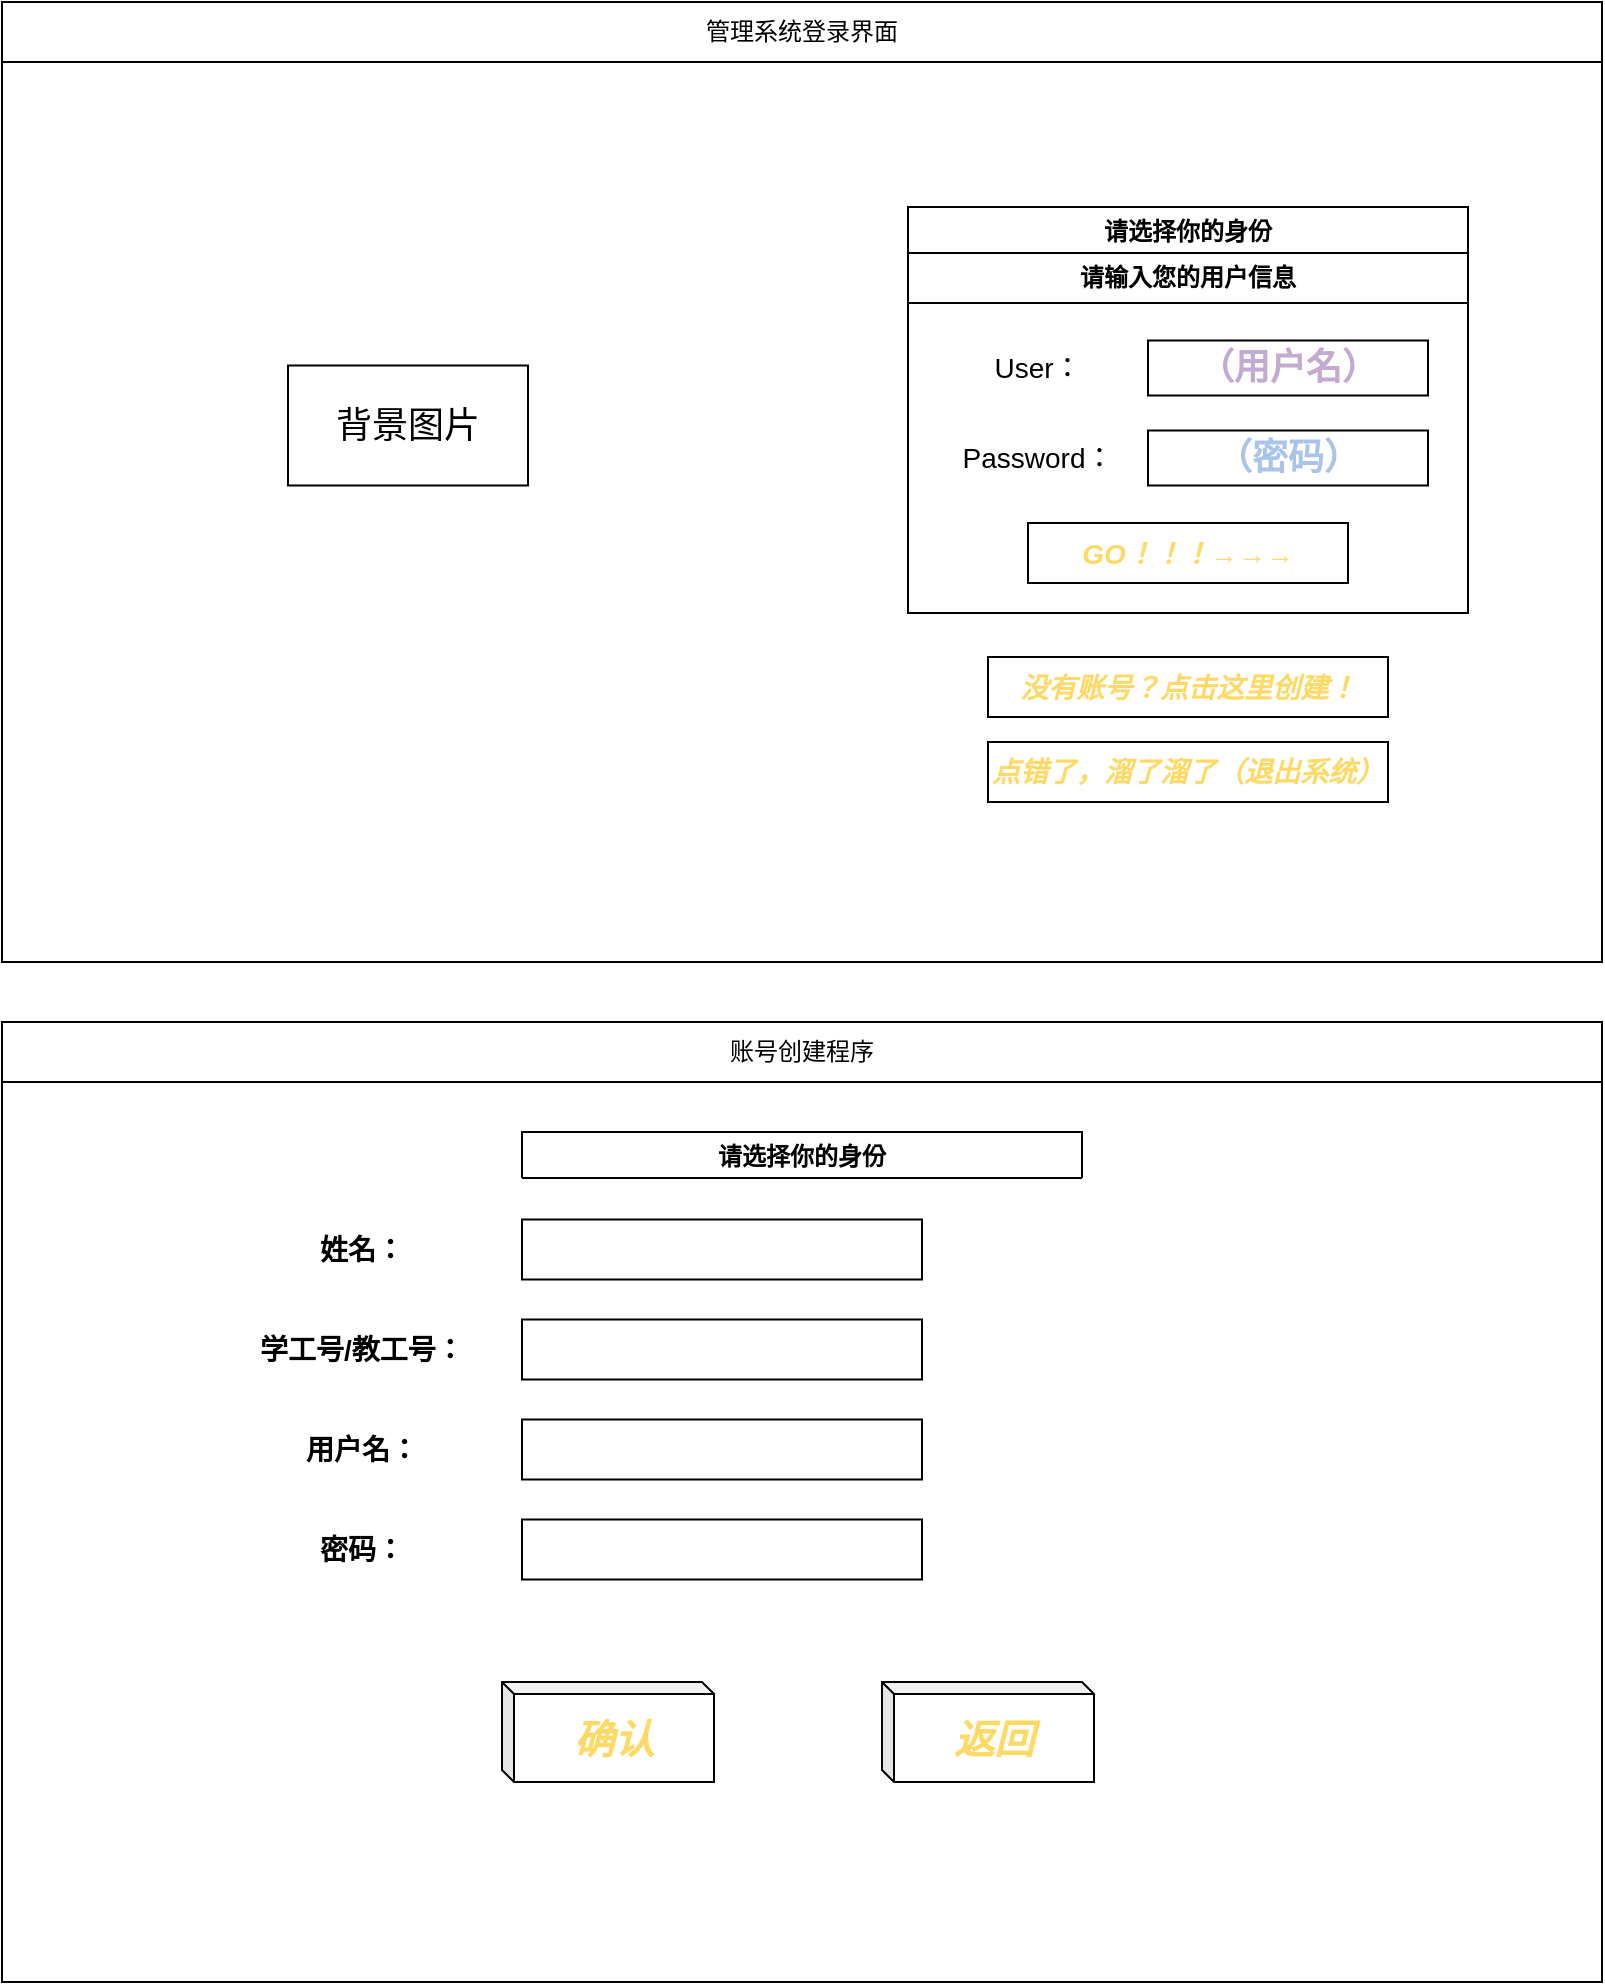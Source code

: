 <mxfile version="18.0.6" type="device" pages="5"><diagram id="VaDrNzOg3yv795Ta3edN" name="第 1 页"><mxGraphModel dx="976" dy="689" grid="1" gridSize="10" guides="1" tooltips="1" connect="1" arrows="1" fold="1" page="1" pageScale="1" pageWidth="827" pageHeight="1169" math="0" shadow="0"><root><mxCell id="0"/><mxCell id="1" parent="0"/><mxCell id="65N61m86N2_2doDinaNk-84" value="" style="group" parent="1" vertex="1" connectable="0"><mxGeometry width="800" height="480" as="geometry"/></mxCell><mxCell id="65N61m86N2_2doDinaNk-83" value="" style="group" parent="65N61m86N2_2doDinaNk-84" vertex="1" connectable="0"><mxGeometry y="30" width="800" height="450" as="geometry"/></mxCell><mxCell id="65N61m86N2_2doDinaNk-45" value="" style="rounded=0;whiteSpace=wrap;html=1;shadow=0;labelBackgroundColor=#FFFFFF;sketch=0;fontSize=12;fillColor=none;" parent="65N61m86N2_2doDinaNk-83" vertex="1"><mxGeometry width="800" height="450" as="geometry"/></mxCell><mxCell id="65N61m86N2_2doDinaNk-66" value="" style="rounded=0;whiteSpace=wrap;html=1;shadow=0;labelBackgroundColor=#FFFFFF;sketch=0;fontSize=14;" parent="65N61m86N2_2doDinaNk-83" vertex="1"><mxGeometry x="453" y="120.5" width="280" height="155" as="geometry"/></mxCell><mxCell id="65N61m86N2_2doDinaNk-67" value="（密码）" style="rounded=0;whiteSpace=wrap;html=1;fontStyle=1;fontSize=18;fontColor=#A9C4EB;" parent="65N61m86N2_2doDinaNk-83" vertex="1"><mxGeometry x="573" y="184.25" width="140" height="27.5" as="geometry"/></mxCell><mxCell id="65N61m86N2_2doDinaNk-68" value="User：" style="text;html=1;strokeColor=none;fillColor=none;align=center;verticalAlign=middle;whiteSpace=wrap;rounded=0;fontSize=14;fontColor=#000000;" parent="65N61m86N2_2doDinaNk-83" vertex="1"><mxGeometry x="463" y="139.25" width="110" height="27.5" as="geometry"/></mxCell><mxCell id="65N61m86N2_2doDinaNk-69" value="（用户名）" style="rounded=0;whiteSpace=wrap;html=1;fontStyle=1;fontSize=18;fontColor=#C3ABD0;" parent="65N61m86N2_2doDinaNk-83" vertex="1"><mxGeometry x="573" y="139.25" width="140" height="27.5" as="geometry"/></mxCell><mxCell id="65N61m86N2_2doDinaNk-70" value="GO！！！→→→" style="rounded=0;whiteSpace=wrap;html=1;fontSize=14;fontColor=#FFD966;fontStyle=3" parent="65N61m86N2_2doDinaNk-83" vertex="1"><mxGeometry x="513" y="230.5" width="160" height="30" as="geometry"/></mxCell><mxCell id="65N61m86N2_2doDinaNk-71" value="Password：" style="text;html=1;strokeColor=none;fillColor=none;align=center;verticalAlign=middle;whiteSpace=wrap;rounded=0;fontSize=14;fontColor=#000000;" parent="65N61m86N2_2doDinaNk-83" vertex="1"><mxGeometry x="463" y="184.25" width="110" height="27.5" as="geometry"/></mxCell><mxCell id="65N61m86N2_2doDinaNk-77" value="没有账号？点击这里创建！" style="rounded=0;whiteSpace=wrap;html=1;fontSize=14;fontColor=#FFD966;fontStyle=3" parent="65N61m86N2_2doDinaNk-83" vertex="1"><mxGeometry x="493" y="297.5" width="200" height="30" as="geometry"/></mxCell><mxCell id="65N61m86N2_2doDinaNk-26" value="背景图片" style="rounded=0;whiteSpace=wrap;html=1;fontSize=18;fontColor=#000000;" parent="65N61m86N2_2doDinaNk-83" vertex="1"><mxGeometry x="143" y="151.75" width="120" height="60" as="geometry"/></mxCell><mxCell id="65N61m86N2_2doDinaNk-49" value="请输入您的用户信息" style="rounded=0;whiteSpace=wrap;html=1;shadow=0;labelBackgroundColor=#FFFFFF;sketch=0;fontSize=12;fontStyle=1" parent="65N61m86N2_2doDinaNk-83" vertex="1"><mxGeometry x="453" y="95.5" width="280" height="25" as="geometry"/></mxCell><mxCell id="65N61m86N2_2doDinaNk-72" value="请选择你的身份" style="swimlane;startSize=23;shadow=0;sketch=0;labelBackgroundColor=#FFFFFF;swimlaneFillColor=default;" parent="65N61m86N2_2doDinaNk-83" vertex="1" collapsed="1"><mxGeometry x="453" y="72.5" width="280" height="23" as="geometry"><mxRectangle x="453" y="72.5" width="280" height="203" as="alternateBounds"/></mxGeometry></mxCell><mxCell id="65N61m86N2_2doDinaNk-73" value="组员" style="rounded=0;whiteSpace=wrap;html=1;fontStyle=1;fontSize=18;fontColor=#C3ABD0;" parent="65N61m86N2_2doDinaNk-72" vertex="1"><mxGeometry x="50" y="40" width="180" height="35" as="geometry"/></mxCell><mxCell id="65N61m86N2_2doDinaNk-74" value="组长" style="rounded=0;whiteSpace=wrap;html=1;fontStyle=1;fontSize=18;fontColor=#A9C4EB;" parent="65N61m86N2_2doDinaNk-72" vertex="1"><mxGeometry x="50" y="90" width="180" height="35" as="geometry"/></mxCell><mxCell id="65N61m86N2_2doDinaNk-75" value="教师" style="rounded=0;whiteSpace=wrap;html=1;fontStyle=1;fontSize=18;fontColor=#97D077;" parent="65N61m86N2_2doDinaNk-72" vertex="1"><mxGeometry x="50" y="140" width="180" height="35" as="geometry"/></mxCell><mxCell id="65N61m86N2_2doDinaNk-118" value="点错了，溜了溜了（退出系统）" style="rounded=0;whiteSpace=wrap;html=1;fontSize=14;fontColor=#FFD966;fontStyle=3" parent="65N61m86N2_2doDinaNk-83" vertex="1"><mxGeometry x="493" y="340" width="200" height="30" as="geometry"/></mxCell><mxCell id="65N61m86N2_2doDinaNk-78" value="管理系统登录界面" style="rounded=0;whiteSpace=wrap;html=1;shadow=0;labelBackgroundColor=#FFFFFF;sketch=0;fontSize=12;fontColor=#000000;fillColor=none;gradientColor=none;" parent="65N61m86N2_2doDinaNk-84" vertex="1"><mxGeometry width="800" height="30" as="geometry"/></mxCell><mxCell id="65N61m86N2_2doDinaNk-86" value="" style="group" parent="1" vertex="1" connectable="0"><mxGeometry y="510" width="800" height="480" as="geometry"/></mxCell><mxCell id="65N61m86N2_2doDinaNk-87" value="" style="group" parent="65N61m86N2_2doDinaNk-86" vertex="1" connectable="0"><mxGeometry y="30" width="800" height="450" as="geometry"/></mxCell><mxCell id="65N61m86N2_2doDinaNk-88" value="" style="rounded=0;whiteSpace=wrap;html=1;shadow=0;labelBackgroundColor=#FFFFFF;sketch=0;fontSize=12;fillColor=none;" parent="65N61m86N2_2doDinaNk-87" vertex="1"><mxGeometry width="800" height="450" as="geometry"/></mxCell><mxCell id="65N61m86N2_2doDinaNk-107" value="姓名：" style="text;html=1;strokeColor=none;fillColor=none;align=center;verticalAlign=middle;whiteSpace=wrap;rounded=0;shadow=0;labelBackgroundColor=#FFFFFF;sketch=0;fontSize=14;fontColor=#000000;fontStyle=1" parent="65N61m86N2_2doDinaNk-87" vertex="1"><mxGeometry x="100" y="70" width="160" height="27.5" as="geometry"/></mxCell><mxCell id="65N61m86N2_2doDinaNk-109" value="学工号/教工号：" style="text;html=1;strokeColor=none;fillColor=none;align=center;verticalAlign=middle;whiteSpace=wrap;rounded=0;shadow=0;labelBackgroundColor=#FFFFFF;sketch=0;fontSize=14;fontColor=#000000;fontStyle=1" parent="65N61m86N2_2doDinaNk-87" vertex="1"><mxGeometry x="100" y="120" width="160" height="27.5" as="geometry"/></mxCell><mxCell id="65N61m86N2_2doDinaNk-110" value="用户名：" style="text;html=1;strokeColor=none;fillColor=none;align=center;verticalAlign=middle;whiteSpace=wrap;rounded=0;shadow=0;labelBackgroundColor=#FFFFFF;sketch=0;fontSize=14;fontColor=#000000;fontStyle=1" parent="65N61m86N2_2doDinaNk-87" vertex="1"><mxGeometry x="100" y="170" width="160" height="27.5" as="geometry"/></mxCell><mxCell id="65N61m86N2_2doDinaNk-111" value="密码：" style="text;html=1;strokeColor=none;fillColor=none;align=center;verticalAlign=middle;whiteSpace=wrap;rounded=0;shadow=0;labelBackgroundColor=#FFFFFF;sketch=0;fontSize=14;fontColor=#000000;fontStyle=1" parent="65N61m86N2_2doDinaNk-87" vertex="1"><mxGeometry x="100" y="220" width="160" height="27.5" as="geometry"/></mxCell><mxCell id="65N61m86N2_2doDinaNk-108" value="" style="rounded=0;whiteSpace=wrap;html=1;shadow=0;labelBackgroundColor=none;sketch=0;fontSize=12;fontColor=#000000;fillColor=none;gradientColor=none;" parent="65N61m86N2_2doDinaNk-87" vertex="1"><mxGeometry x="260" y="68.75" width="200" height="30" as="geometry"/></mxCell><mxCell id="65N61m86N2_2doDinaNk-112" value="" style="rounded=0;whiteSpace=wrap;html=1;shadow=0;labelBackgroundColor=#FFFFFF;sketch=0;fontSize=14;fontColor=#000000;fillColor=none;gradientColor=none;" parent="65N61m86N2_2doDinaNk-87" vertex="1"><mxGeometry x="260" y="118.75" width="200" height="30" as="geometry"/></mxCell><mxCell id="65N61m86N2_2doDinaNk-113" value="" style="rounded=0;whiteSpace=wrap;html=1;shadow=0;labelBackgroundColor=#FFFFFF;sketch=0;fontSize=14;fontColor=#000000;fillColor=none;gradientColor=none;" parent="65N61m86N2_2doDinaNk-87" vertex="1"><mxGeometry x="260" y="168.75" width="200" height="30" as="geometry"/></mxCell><mxCell id="65N61m86N2_2doDinaNk-114" value="" style="rounded=0;whiteSpace=wrap;html=1;shadow=0;labelBackgroundColor=#FFFFFF;sketch=0;fontSize=14;fontColor=#000000;fillColor=none;gradientColor=none;" parent="65N61m86N2_2doDinaNk-87" vertex="1"><mxGeometry x="260" y="218.75" width="200" height="30" as="geometry"/></mxCell><mxCell id="65N61m86N2_2doDinaNk-116" value="确认" style="shape=cube;whiteSpace=wrap;html=1;boundedLbl=1;backgroundOutline=1;darkOpacity=0.05;darkOpacity2=0.1;shadow=0;labelBackgroundColor=#FFFFFF;sketch=0;fontSize=20;fontColor=#FFD966;fillColor=none;gradientColor=none;size=6;fontStyle=3" parent="65N61m86N2_2doDinaNk-87" vertex="1"><mxGeometry x="250" y="300" width="106" height="50" as="geometry"/></mxCell><mxCell id="65N61m86N2_2doDinaNk-103" value="请选择你的身份" style="swimlane;startSize=23;shadow=0;sketch=0;labelBackgroundColor=#FFFFFF;swimlaneFillColor=default;" parent="65N61m86N2_2doDinaNk-87" vertex="1" collapsed="1"><mxGeometry x="260" y="25" width="280" height="23" as="geometry"><mxRectangle x="260" y="25" width="280" height="203" as="alternateBounds"/></mxGeometry></mxCell><mxCell id="65N61m86N2_2doDinaNk-104" value="组员" style="rounded=0;whiteSpace=wrap;html=1;fontStyle=1;fontSize=18;fontColor=#C3ABD0;" parent="65N61m86N2_2doDinaNk-103" vertex="1"><mxGeometry x="50" y="40" width="180" height="35" as="geometry"/></mxCell><mxCell id="65N61m86N2_2doDinaNk-105" value="组长" style="rounded=0;whiteSpace=wrap;html=1;fontStyle=1;fontSize=18;fontColor=#A9C4EB;" parent="65N61m86N2_2doDinaNk-103" vertex="1"><mxGeometry x="50" y="90" width="180" height="35" as="geometry"/></mxCell><mxCell id="65N61m86N2_2doDinaNk-106" value="教师" style="rounded=0;whiteSpace=wrap;html=1;fontStyle=1;fontSize=18;fontColor=#97D077;" parent="65N61m86N2_2doDinaNk-103" vertex="1"><mxGeometry x="50" y="140" width="180" height="35" as="geometry"/></mxCell><mxCell id="65N61m86N2_2doDinaNk-117" value="返回" style="shape=cube;whiteSpace=wrap;html=1;boundedLbl=1;backgroundOutline=1;darkOpacity=0.05;darkOpacity2=0.1;shadow=0;labelBackgroundColor=#FFFFFF;sketch=0;fontSize=20;fontColor=#FFD966;fillColor=none;gradientColor=none;size=6;fontStyle=3" parent="65N61m86N2_2doDinaNk-87" vertex="1"><mxGeometry x="440" y="300" width="106" height="50" as="geometry"/></mxCell><mxCell id="65N61m86N2_2doDinaNk-102" value="账号创建程序" style="rounded=0;whiteSpace=wrap;html=1;shadow=0;labelBackgroundColor=#FFFFFF;sketch=0;fontSize=12;fontColor=#000000;fillColor=none;gradientColor=none;" parent="65N61m86N2_2doDinaNk-86" vertex="1"><mxGeometry width="800" height="30" as="geometry"/></mxCell></root></mxGraphModel></diagram><diagram id="DNQWltP-ITOdWcKpQkh4" name="第 2 页"><mxGraphModel dx="976" dy="689" grid="1" gridSize="10" guides="1" tooltips="1" connect="1" arrows="1" fold="1" page="1" pageScale="1" pageWidth="827" pageHeight="1169" math="0" shadow="0"><root><mxCell id="0"/><mxCell id="1" parent="0"/><mxCell id="VZOc-E3YbF50cOsjmHuk-16" value="" style="group" parent="1" vertex="1" connectable="0"><mxGeometry y="10" width="800" height="1000" as="geometry"/></mxCell><mxCell id="2gqM7x1iGSUOQ0peMow--1" value="" style="group" parent="VZOc-E3YbF50cOsjmHuk-16" vertex="1" connectable="0"><mxGeometry width="800" height="1000" as="geometry"/></mxCell><mxCell id="2gqM7x1iGSUOQ0peMow--2" value="" style="group" parent="2gqM7x1iGSUOQ0peMow--1" vertex="1" connectable="0"><mxGeometry y="62.5" width="800" height="937.5" as="geometry"/></mxCell><mxCell id="2gqM7x1iGSUOQ0peMow--3" value="" style="rounded=0;whiteSpace=wrap;html=1;shadow=0;labelBackgroundColor=#FFFFFF;sketch=0;fontSize=12;fillColor=none;" parent="2gqM7x1iGSUOQ0peMow--2" vertex="1"><mxGeometry width="800" height="937.5" as="geometry"/></mxCell><mxCell id="INz_bHEJUTsrTQA_Chvq-1" value="欢迎使用摆游人用户管理系统" style="text;html=1;strokeColor=none;fillColor=none;align=center;verticalAlign=middle;whiteSpace=wrap;rounded=0;shadow=0;labelBackgroundColor=none;sketch=0;fontSize=30;fontColor=#B9E0A5;fontStyle=1" parent="2gqM7x1iGSUOQ0peMow--2" vertex="1"><mxGeometry x="40" y="20.833" width="720" height="104.167" as="geometry"/></mxCell><mxCell id="INz_bHEJUTsrTQA_Chvq-8" value="" style="rounded=0;whiteSpace=wrap;html=1;shadow=0;labelBackgroundColor=none;sketch=0;fontSize=30;fontColor=#B9E0A5;fillColor=none;gradientColor=none;" parent="2gqM7x1iGSUOQ0peMow--2" vertex="1"><mxGeometry x="40" y="137.5" width="720" height="342.5" as="geometry"/></mxCell><mxCell id="INz_bHEJUTsrTQA_Chvq-9" value="照片" style="rounded=0;whiteSpace=wrap;html=1;shadow=0;labelBackgroundColor=none;sketch=0;fontSize=30;fontColor=#B9E0A5;fillColor=none;gradientColor=none;" parent="2gqM7x1iGSUOQ0peMow--2" vertex="1"><mxGeometry x="120" y="177.5" width="82.6" height="106.2" as="geometry"/></mxCell><mxCell id="INz_bHEJUTsrTQA_Chvq-11" value="姓名：" style="text;html=1;strokeColor=none;fillColor=none;align=right;verticalAlign=middle;whiteSpace=wrap;rounded=0;shadow=0;labelBackgroundColor=none;sketch=0;fontSize=20;fontColor=#000000;" parent="2gqM7x1iGSUOQ0peMow--2" vertex="1"><mxGeometry x="230" y="177.5" width="120" height="30" as="geometry"/></mxCell><mxCell id="INz_bHEJUTsrTQA_Chvq-12" value="工号：" style="text;html=1;strokeColor=none;fillColor=none;align=right;verticalAlign=middle;whiteSpace=wrap;rounded=0;shadow=0;labelBackgroundColor=none;sketch=0;fontSize=20;fontColor=#000000;" parent="2gqM7x1iGSUOQ0peMow--2" vertex="1"><mxGeometry x="230" y="215.6" width="120" height="30" as="geometry"/></mxCell><mxCell id="INz_bHEJUTsrTQA_Chvq-13" value="所属班级：" style="text;html=1;strokeColor=none;fillColor=none;align=right;verticalAlign=middle;whiteSpace=wrap;rounded=0;shadow=0;labelBackgroundColor=none;sketch=0;fontSize=20;fontColor=#000000;" parent="2gqM7x1iGSUOQ0peMow--2" vertex="1"><mxGeometry x="230" y="257.5" width="120" height="30" as="geometry"/></mxCell><mxCell id="VZOc-E3YbF50cOsjmHuk-2" value="所属小组：" style="text;html=1;strokeColor=none;fillColor=none;align=right;verticalAlign=middle;whiteSpace=wrap;rounded=0;shadow=0;labelBackgroundColor=none;sketch=0;fontSize=20;fontColor=#000000;" parent="2gqM7x1iGSUOQ0peMow--2" vertex="1"><mxGeometry x="230" y="297.5" width="120" height="30" as="geometry"/></mxCell><mxCell id="VZOc-E3YbF50cOsjmHuk-14" value="已完成（归档）" style="swimlane;horizontal=0;shadow=0;labelBackgroundColor=none;sketch=0;fontSize=20;fontColor=#97D077;fillColor=none;gradientColor=none;" parent="2gqM7x1iGSUOQ0peMow--2" vertex="1" collapsed="1"><mxGeometry x="420" y="527.5" width="40" height="200" as="geometry"><mxRectangle x="420" y="527.5" width="200" height="200" as="alternateBounds"/></mxGeometry></mxCell><mxCell id="VZOc-E3YbF50cOsjmHuk-15" value="随便什么标语图片" style="rounded=0;whiteSpace=wrap;html=1;shadow=0;labelBackgroundColor=none;sketch=0;fontSize=20;fontColor=#97D077;fillColor=none;gradientColor=none;" parent="2gqM7x1iGSUOQ0peMow--2" vertex="1"><mxGeometry x="420" y="747.5" width="360" height="172.5" as="geometry"/></mxCell><mxCell id="2gqM7x1iGSUOQ0peMow--18" value="组员用户界面" style="rounded=0;whiteSpace=wrap;html=1;shadow=0;labelBackgroundColor=#FFFFFF;sketch=0;fontSize=12;fontColor=#000000;fillColor=none;gradientColor=none;" parent="2gqM7x1iGSUOQ0peMow--1" vertex="1"><mxGeometry width="800" height="62.5" as="geometry"/></mxCell><mxCell id="VZOc-E3YbF50cOsjmHuk-9" value="当前任务" style="swimlane;fontStyle=1;childLayout=stackLayout;horizontal=1;startSize=30;horizontalStack=0;resizeParent=1;resizeParentMax=0;resizeLast=0;collapsible=1;marginBottom=0;shadow=0;labelBackgroundColor=none;sketch=0;fontSize=20;fontColor=#000000;fillColor=none;gradientColor=none;" parent="VZOc-E3YbF50cOsjmHuk-16" vertex="1" collapsed="1"><mxGeometry x="40" y="590" width="360" height="30" as="geometry"><mxRectangle x="40" y="600" width="360" height="120" as="alternateBounds"/></mxGeometry></mxCell><mxCell id="VZOc-E3YbF50cOsjmHuk-10" value="任务1……" style="text;strokeColor=none;fillColor=none;align=left;verticalAlign=middle;spacingLeft=4;spacingRight=4;overflow=hidden;points=[[0,0.5],[1,0.5]];portConstraint=eastwest;rotatable=0;shadow=0;labelBackgroundColor=none;sketch=0;fontSize=20;fontColor=#000000;" parent="VZOc-E3YbF50cOsjmHuk-9" vertex="1"><mxGeometry y="30" width="360" height="30" as="geometry"/></mxCell><mxCell id="VZOc-E3YbF50cOsjmHuk-11" value="任务2……" style="text;strokeColor=none;fillColor=none;align=left;verticalAlign=middle;spacingLeft=4;spacingRight=4;overflow=hidden;points=[[0,0.5],[1,0.5]];portConstraint=eastwest;rotatable=0;shadow=0;labelBackgroundColor=none;sketch=0;fontSize=20;fontColor=#000000;" parent="VZOc-E3YbF50cOsjmHuk-9" vertex="1"><mxGeometry y="60" width="360" height="30" as="geometry"/></mxCell><mxCell id="VZOc-E3YbF50cOsjmHuk-12" value="Item 3" style="text;strokeColor=none;fillColor=none;align=left;verticalAlign=middle;spacingLeft=4;spacingRight=4;overflow=hidden;points=[[0,0.5],[1,0.5]];portConstraint=eastwest;rotatable=0;shadow=0;labelBackgroundColor=none;sketch=0;fontSize=20;fontColor=#000000;" parent="VZOc-E3YbF50cOsjmHuk-9" vertex="1"><mxGeometry y="90" width="360" height="30" as="geometry"/></mxCell></root></mxGraphModel></diagram><diagram id="xaq93ttum-7quKSxcCIq" name="第 3 页"><mxGraphModel dx="976" dy="689" grid="1" gridSize="10" guides="1" tooltips="1" connect="1" arrows="1" fold="1" page="1" pageScale="1" pageWidth="827" pageHeight="1169" math="0" shadow="0"><root><mxCell id="0"/><mxCell id="1" parent="0"/><mxCell id="-s_5tUKDaAmJmh48408p-1" value="" style="rounded=0;whiteSpace=wrap;html=1;shadow=0;labelBackgroundColor=#FFFFFF;sketch=0;fontSize=14;" parent="1" vertex="1"><mxGeometry x="40" y="98" width="280" height="155" as="geometry"/></mxCell><mxCell id="-s_5tUKDaAmJmh48408p-2" value="（密码）" style="rounded=0;whiteSpace=wrap;html=1;fontStyle=1;fontSize=18;fontColor=#A9C4EB;" parent="1" vertex="1"><mxGeometry x="160" y="161.75" width="140" height="27.5" as="geometry"/></mxCell><mxCell id="-s_5tUKDaAmJmh48408p-3" value="User：" style="text;html=1;strokeColor=none;fillColor=none;align=center;verticalAlign=middle;whiteSpace=wrap;rounded=0;fontSize=14;fontColor=#000000;" parent="1" vertex="1"><mxGeometry x="50" y="116.75" width="110" height="27.5" as="geometry"/></mxCell><mxCell id="-s_5tUKDaAmJmh48408p-4" value="（用户名）" style="rounded=0;whiteSpace=wrap;html=1;fontStyle=1;fontSize=18;fontColor=#C3ABD0;" parent="1" vertex="1"><mxGeometry x="160" y="116.75" width="140" height="27.5" as="geometry"/></mxCell><mxCell id="-s_5tUKDaAmJmh48408p-5" value="GO！！！→→→" style="rounded=0;whiteSpace=wrap;html=1;fontSize=14;fontColor=#FFD966;fontStyle=3" parent="1" vertex="1"><mxGeometry x="100" y="208" width="160" height="30" as="geometry"/></mxCell><mxCell id="-s_5tUKDaAmJmh48408p-6" value="Password：" style="text;html=1;strokeColor=none;fillColor=none;align=center;verticalAlign=middle;whiteSpace=wrap;rounded=0;fontSize=14;fontColor=#000000;" parent="1" vertex="1"><mxGeometry x="50" y="161.75" width="110" height="27.5" as="geometry"/></mxCell><mxCell id="-s_5tUKDaAmJmh48408p-7" value="请输入您的用户信息" style="rounded=0;whiteSpace=wrap;html=1;shadow=0;labelBackgroundColor=#FFFFFF;sketch=0;fontSize=12;fontStyle=1" parent="1" vertex="1"><mxGeometry x="40" y="73" width="280" height="25" as="geometry"/></mxCell><mxCell id="-s_5tUKDaAmJmh48408p-8" value="请选择你的身份" style="swimlane;startSize=23;shadow=0;sketch=0;labelBackgroundColor=#FFFFFF;swimlaneFillColor=default;" parent="1" vertex="1" collapsed="1"><mxGeometry x="40" y="50" width="280" height="23" as="geometry"><mxRectangle x="40" y="50" width="280" height="203" as="alternateBounds"/></mxGeometry></mxCell><mxCell id="-s_5tUKDaAmJmh48408p-9" value="组员" style="rounded=0;whiteSpace=wrap;html=1;fontStyle=1;fontSize=18;fontColor=#C3ABD0;" parent="-s_5tUKDaAmJmh48408p-8" vertex="1"><mxGeometry x="50" y="40" width="180" height="35" as="geometry"/></mxCell><mxCell id="-s_5tUKDaAmJmh48408p-10" value="组长" style="rounded=0;whiteSpace=wrap;html=1;fontStyle=1;fontSize=18;fontColor=#A9C4EB;" parent="-s_5tUKDaAmJmh48408p-8" vertex="1"><mxGeometry x="50" y="90" width="180" height="35" as="geometry"/></mxCell><mxCell id="-s_5tUKDaAmJmh48408p-11" value="教师" style="rounded=0;whiteSpace=wrap;html=1;fontStyle=1;fontSize=18;fontColor=#97D077;" parent="-s_5tUKDaAmJmh48408p-8" vertex="1"><mxGeometry x="50" y="140" width="180" height="35" as="geometry"/></mxCell><mxCell id="wFP6SwKxhVCVzgngjmwU-1" value="" style="rounded=1;whiteSpace=wrap;html=1;shadow=0;labelBackgroundColor=none;sketch=0;fontSize=20;fontColor=#FFD966;fillColor=none;gradientColor=none;" parent="1" vertex="1"><mxGeometry x="420" y="50" width="300" height="150" as="geometry"/></mxCell><mxCell id="wFP6SwKxhVCVzgngjmwU-2" value="错误&lt;br&gt;发生了一些问题" style="text;html=1;strokeColor=none;fillColor=none;align=center;verticalAlign=middle;whiteSpace=wrap;rounded=0;shadow=0;labelBackgroundColor=none;sketch=0;fontSize=20;fontColor=#000000;" parent="1" vertex="1"><mxGeometry x="465" y="60.5" width="210" height="50" as="geometry"/></mxCell><mxCell id="wFP6SwKxhVCVzgngjmwU-4" value="链接超时" style="text;html=1;strokeColor=none;fillColor=none;align=center;verticalAlign=middle;whiteSpace=wrap;rounded=0;shadow=0;labelBackgroundColor=none;sketch=0;fontSize=16;fontColor=#EA6B66;fontStyle=2" parent="1" vertex="1"><mxGeometry x="490" y="116.75" width="160" height="22.5" as="geometry"/></mxCell><mxCell id="wFP6SwKxhVCVzgngjmwU-5" value="返回" style="rounded=0;whiteSpace=wrap;html=1;shadow=0;labelBackgroundColor=none;sketch=0;fontSize=16;fontColor=#97D077;fillColor=none;gradientColor=none;fontStyle=1" parent="1" vertex="1"><mxGeometry x="525" y="150" width="90" height="25.5" as="geometry"/></mxCell><mxCell id="BnVN43wJeOpBSigYsATv-2" value="提交任务" style="shape=cube;whiteSpace=wrap;html=1;boundedLbl=1;backgroundOutline=1;darkOpacity=0.05;darkOpacity2=0.1;shadow=0;labelBackgroundColor=none;sketch=0;fontSize=20;fontColor=#FFD966;fillColor=none;gradientColor=none;size=10;" parent="1" vertex="1"><mxGeometry x="414" y="220" width="120" height="50" as="geometry"/></mxCell><mxCell id="-jSrsQwr0RdzVQ_keGf_-1" value="当前任务" style="swimlane;fontStyle=1;childLayout=stackLayout;horizontal=1;startSize=30;horizontalStack=0;resizeParent=1;resizeParentMax=0;resizeLast=0;collapsible=1;marginBottom=0;shadow=0;labelBackgroundColor=none;sketch=0;fontSize=20;fontColor=#000000;fillColor=none;gradientColor=none;" vertex="1" collapsed="1" parent="1"><mxGeometry x="40" y="290" width="360" height="28.8" as="geometry"><mxRectangle x="40" y="290" width="360" height="145.2" as="alternateBounds"/></mxGeometry></mxCell><mxCell id="-jSrsQwr0RdzVQ_keGf_-2" value="任务1……" style="text;strokeColor=none;fillColor=none;align=left;verticalAlign=middle;spacingLeft=4;spacingRight=4;overflow=hidden;points=[[0,0.5],[1,0.5]];portConstraint=eastwest;rotatable=0;shadow=0;labelBackgroundColor=none;sketch=0;fontSize=20;fontColor=#000000;" vertex="1" parent="-jSrsQwr0RdzVQ_keGf_-1"><mxGeometry y="30" width="360" height="28.8" as="geometry"/></mxCell><mxCell id="-jSrsQwr0RdzVQ_keGf_-3" value="任务2……" style="text;strokeColor=none;fillColor=none;align=left;verticalAlign=middle;spacingLeft=4;spacingRight=4;overflow=hidden;points=[[0,0.5],[1,0.5]];portConstraint=eastwest;rotatable=0;shadow=0;labelBackgroundColor=none;sketch=0;fontSize=20;fontColor=#000000;" vertex="1" parent="-jSrsQwr0RdzVQ_keGf_-1"><mxGeometry y="58.8" width="360" height="28.8" as="geometry"/></mxCell><mxCell id="-jSrsQwr0RdzVQ_keGf_-4" value="Item 3" style="text;strokeColor=none;fillColor=none;align=left;verticalAlign=middle;spacingLeft=4;spacingRight=4;overflow=hidden;points=[[0,0.5],[1,0.5]];portConstraint=eastwest;rotatable=0;shadow=0;labelBackgroundColor=none;sketch=0;fontSize=20;fontColor=#000000;" vertex="1" parent="-jSrsQwr0RdzVQ_keGf_-1"><mxGeometry y="87.6" width="360" height="28.8" as="geometry"/></mxCell><mxCell id="-jSrsQwr0RdzVQ_keGf_-5" value="发布新任务" style="text;html=1;strokeColor=none;fillColor=none;align=center;verticalAlign=middle;whiteSpace=wrap;rounded=0;shadow=0;labelBackgroundColor=none;labelBorderColor=none;sketch=0;fontSize=16;fontColor=#FFD966;fontStyle=6" vertex="1" parent="-jSrsQwr0RdzVQ_keGf_-1"><mxGeometry y="116.4" width="360" height="28.8" as="geometry"/></mxCell><mxCell id="JbLEBknkKQNg6WvgAZKD-1" value="这页是一些小素材" style="rounded=0;whiteSpace=wrap;html=1;" vertex="1" parent="1"><mxGeometry x="120" y="360" width="520" height="40" as="geometry"/></mxCell></root></mxGraphModel></diagram><diagram id="V4ofXLmHBPD4_1EBnvUx" name="第 5 页"><mxGraphModel dx="976" dy="689" grid="1" gridSize="10" guides="1" tooltips="1" connect="1" arrows="1" fold="1" page="1" pageScale="1" pageWidth="827" pageHeight="1169" math="0" shadow="0"><root><mxCell id="0"/><mxCell id="1" parent="0"/><mxCell id="_CeS3QjA_zriAUr43d3K-1" value="" style="group" parent="1" vertex="1" connectable="0"><mxGeometry width="800" height="960" as="geometry"/></mxCell><mxCell id="_CeS3QjA_zriAUr43d3K-2" value="" style="group" parent="_CeS3QjA_zriAUr43d3K-1" vertex="1" connectable="0"><mxGeometry y="48" width="800" height="900" as="geometry"/></mxCell><mxCell id="_CeS3QjA_zriAUr43d3K-3" value="" style="rounded=0;whiteSpace=wrap;html=1;shadow=0;labelBackgroundColor=#FFFFFF;sketch=0;fontSize=12;fillColor=none;" parent="_CeS3QjA_zriAUr43d3K-2" vertex="1"><mxGeometry width="800" height="900" as="geometry"/></mxCell><mxCell id="_CeS3QjA_zriAUr43d3K-4" value="欢迎使用摆游人用户管理系统" style="text;html=1;strokeColor=none;fillColor=none;align=center;verticalAlign=middle;whiteSpace=wrap;rounded=0;shadow=0;labelBackgroundColor=none;sketch=0;fontSize=30;fontColor=#B9E0A5;fontStyle=1" parent="_CeS3QjA_zriAUr43d3K-2" vertex="1"><mxGeometry x="40" y="20.0" width="720" height="100.0" as="geometry"/></mxCell><mxCell id="_CeS3QjA_zriAUr43d3K-5" value="" style="rounded=0;whiteSpace=wrap;html=1;shadow=0;labelBackgroundColor=none;sketch=0;fontSize=30;fontColor=#B9E0A5;fillColor=none;gradientColor=none;" parent="_CeS3QjA_zriAUr43d3K-2" vertex="1"><mxGeometry x="40" y="132" width="720" height="328.8" as="geometry"/></mxCell><mxCell id="_CeS3QjA_zriAUr43d3K-6" value="照片" style="rounded=0;whiteSpace=wrap;html=1;shadow=0;labelBackgroundColor=none;sketch=0;fontSize=30;fontColor=#B9E0A5;fillColor=none;gradientColor=none;" parent="_CeS3QjA_zriAUr43d3K-2" vertex="1"><mxGeometry x="120" y="170.4" width="82.6" height="101.952" as="geometry"/></mxCell><mxCell id="_CeS3QjA_zriAUr43d3K-7" value="姓名：" style="text;html=1;strokeColor=none;fillColor=none;align=right;verticalAlign=middle;whiteSpace=wrap;rounded=0;shadow=0;labelBackgroundColor=none;sketch=0;fontSize=20;fontColor=#000000;" parent="_CeS3QjA_zriAUr43d3K-2" vertex="1"><mxGeometry x="230" y="170.4" width="120" height="28.8" as="geometry"/></mxCell><mxCell id="_CeS3QjA_zriAUr43d3K-8" value="工号：" style="text;html=1;strokeColor=none;fillColor=none;align=right;verticalAlign=middle;whiteSpace=wrap;rounded=0;shadow=0;labelBackgroundColor=none;sketch=0;fontSize=20;fontColor=#000000;" parent="_CeS3QjA_zriAUr43d3K-2" vertex="1"><mxGeometry x="230" y="206.976" width="120" height="28.8" as="geometry"/></mxCell><mxCell id="_CeS3QjA_zriAUr43d3K-9" value="所属班级：" style="text;html=1;strokeColor=none;fillColor=none;align=right;verticalAlign=middle;whiteSpace=wrap;rounded=0;shadow=0;labelBackgroundColor=none;sketch=0;fontSize=20;fontColor=#000000;" parent="_CeS3QjA_zriAUr43d3K-2" vertex="1"><mxGeometry x="230" y="247.2" width="120" height="28.8" as="geometry"/></mxCell><mxCell id="_CeS3QjA_zriAUr43d3K-10" value="管理小组：" style="text;html=1;strokeColor=none;fillColor=none;align=right;verticalAlign=middle;whiteSpace=wrap;rounded=0;shadow=0;labelBackgroundColor=none;sketch=0;fontSize=20;fontColor=#000000;" parent="_CeS3QjA_zriAUr43d3K-2" vertex="1"><mxGeometry x="230" y="285.6" width="120" height="28.8" as="geometry"/></mxCell><mxCell id="_CeS3QjA_zriAUr43d3K-11" value="已完成（归档）" style="swimlane;horizontal=0;shadow=0;labelBackgroundColor=none;sketch=0;fontSize=20;fontColor=#97D077;fillColor=none;gradientColor=none;" parent="_CeS3QjA_zriAUr43d3K-2" vertex="1" collapsed="1"><mxGeometry x="420" y="506.4" width="40" height="192.0" as="geometry"><mxRectangle x="420" y="527.5" width="200" height="200" as="alternateBounds"/></mxGeometry></mxCell><mxCell id="_CeS3QjA_zriAUr43d3K-12" value="随便什么标语图片" style="rounded=0;whiteSpace=wrap;html=1;shadow=0;labelBackgroundColor=none;sketch=0;fontSize=20;fontColor=#97D077;fillColor=none;gradientColor=none;" parent="_CeS3QjA_zriAUr43d3K-2" vertex="1"><mxGeometry x="420" y="717.6" width="360" height="165.6" as="geometry"/></mxCell><mxCell id="_CeS3QjA_zriAUr43d3K-13" value="当前任务" style="swimlane;fontStyle=1;childLayout=stackLayout;horizontal=1;startSize=30;horizontalStack=0;resizeParent=1;resizeParentMax=0;resizeLast=0;collapsible=1;marginBottom=0;shadow=0;labelBackgroundColor=none;sketch=0;fontSize=20;fontColor=#000000;fillColor=none;gradientColor=none;" parent="_CeS3QjA_zriAUr43d3K-2" vertex="1" collapsed="1"><mxGeometry x="40" y="506.4" width="360" height="28.8" as="geometry"><mxRectangle x="40" y="506.4" width="360" height="145.2" as="alternateBounds"/></mxGeometry></mxCell><mxCell id="_CeS3QjA_zriAUr43d3K-14" value="任务1……" style="text;strokeColor=none;fillColor=none;align=left;verticalAlign=middle;spacingLeft=4;spacingRight=4;overflow=hidden;points=[[0,0.5],[1,0.5]];portConstraint=eastwest;rotatable=0;shadow=0;labelBackgroundColor=none;sketch=0;fontSize=20;fontColor=#000000;" parent="_CeS3QjA_zriAUr43d3K-13" vertex="1"><mxGeometry y="30" width="360" height="28.8" as="geometry"/></mxCell><mxCell id="_CeS3QjA_zriAUr43d3K-15" value="任务2……" style="text;strokeColor=none;fillColor=none;align=left;verticalAlign=middle;spacingLeft=4;spacingRight=4;overflow=hidden;points=[[0,0.5],[1,0.5]];portConstraint=eastwest;rotatable=0;shadow=0;labelBackgroundColor=none;sketch=0;fontSize=20;fontColor=#000000;" parent="_CeS3QjA_zriAUr43d3K-13" vertex="1"><mxGeometry y="58.8" width="360" height="28.8" as="geometry"/></mxCell><mxCell id="_CeS3QjA_zriAUr43d3K-16" value="Item 3" style="text;strokeColor=none;fillColor=none;align=left;verticalAlign=middle;spacingLeft=4;spacingRight=4;overflow=hidden;points=[[0,0.5],[1,0.5]];portConstraint=eastwest;rotatable=0;shadow=0;labelBackgroundColor=none;sketch=0;fontSize=20;fontColor=#000000;" parent="_CeS3QjA_zriAUr43d3K-13" vertex="1"><mxGeometry y="87.6" width="360" height="28.8" as="geometry"/></mxCell><mxCell id="_CeS3QjA_zriAUr43d3K-17" value="发布新任务" style="text;html=1;strokeColor=none;fillColor=none;align=center;verticalAlign=middle;whiteSpace=wrap;rounded=0;shadow=0;labelBackgroundColor=none;labelBorderColor=none;sketch=0;fontSize=16;fontColor=#FFD966;fontStyle=6" parent="_CeS3QjA_zriAUr43d3K-13" vertex="1"><mxGeometry y="116.4" width="360" height="28.8" as="geometry"/></mxCell><mxCell id="_CeS3QjA_zriAUr43d3K-18" value="组员名单" style="swimlane;fontStyle=0;childLayout=stackLayout;horizontal=1;startSize=30;horizontalStack=0;resizeParent=1;resizeParentMax=0;resizeLast=0;collapsible=1;marginBottom=0;shadow=0;labelBackgroundColor=none;sketch=0;fontSize=20;fillColor=#cce5ff;labelBorderColor=none;strokeColor=#36393d;swimlaneFillColor=#CCE5FF;" parent="_CeS3QjA_zriAUr43d3K-2" vertex="1" collapsed="1"><mxGeometry x="40" y="477.6" width="720" height="28.8" as="geometry"><mxRectangle x="40" y="477.6" width="720" height="116.4" as="alternateBounds"/></mxGeometry></mxCell><mxCell id="_CeS3QjA_zriAUr43d3K-19" value="Item 1" style="text;strokeColor=none;fillColor=none;align=left;verticalAlign=middle;spacingLeft=4;spacingRight=4;overflow=hidden;points=[[0,0.5],[1,0.5]];portConstraint=eastwest;rotatable=0;shadow=0;labelBackgroundColor=none;sketch=0;fontSize=20;fontColor=default;" parent="_CeS3QjA_zriAUr43d3K-18" vertex="1"><mxGeometry y="30" width="720" height="28.8" as="geometry"/></mxCell><mxCell id="_CeS3QjA_zriAUr43d3K-20" value="Item 2" style="text;strokeColor=none;fillColor=none;align=left;verticalAlign=middle;spacingLeft=4;spacingRight=4;overflow=hidden;points=[[0,0.5],[1,0.5]];portConstraint=eastwest;rotatable=0;shadow=0;labelBackgroundColor=none;sketch=0;fontSize=20;fontColor=default;" parent="_CeS3QjA_zriAUr43d3K-18" vertex="1"><mxGeometry y="58.8" width="720" height="28.8" as="geometry"/></mxCell><mxCell id="_CeS3QjA_zriAUr43d3K-21" value="Item 3" style="text;strokeColor=none;fillColor=none;align=left;verticalAlign=middle;spacingLeft=4;spacingRight=4;overflow=hidden;points=[[0,0.5],[1,0.5]];portConstraint=eastwest;rotatable=0;shadow=0;labelBackgroundColor=none;sketch=0;fontSize=20;fontColor=default;" parent="_CeS3QjA_zriAUr43d3K-18" vertex="1"><mxGeometry y="87.6" width="720" height="28.8" as="geometry"/></mxCell><mxCell id="_CeS3QjA_zriAUr43d3K-22" value="组长用户界面" style="rounded=0;whiteSpace=wrap;html=1;shadow=0;labelBackgroundColor=#FFFFFF;sketch=0;fontSize=12;fontColor=#000000;fillColor=none;gradientColor=none;" parent="_CeS3QjA_zriAUr43d3K-2" vertex="1"><mxGeometry y="-30.0" width="800" height="30.0" as="geometry"/></mxCell></root></mxGraphModel></diagram><diagram id="m1Y59L2CWFhfFtxg6HlL" name="第 6 页"><mxGraphModel dx="976" dy="1858" grid="1" gridSize="10" guides="1" tooltips="1" connect="1" arrows="1" fold="1" page="1" pageScale="1" pageWidth="827" pageHeight="1169" math="0" shadow="0"><root><mxCell id="0"/><mxCell id="1" parent="0"/><mxCell id="vTkjmUXkCQp53h-iSgqf-1" value="" style="group" vertex="1" connectable="0" parent="1"><mxGeometry y="-360" width="800" height="960" as="geometry"/></mxCell><mxCell id="vTkjmUXkCQp53h-iSgqf-2" value="" style="group" vertex="1" connectable="0" parent="vTkjmUXkCQp53h-iSgqf-1"><mxGeometry y="48" width="800" height="900" as="geometry"/></mxCell><mxCell id="vTkjmUXkCQp53h-iSgqf-3" value="" style="rounded=0;whiteSpace=wrap;html=1;shadow=0;labelBackgroundColor=#FFFFFF;sketch=0;fontSize=12;fillColor=none;" vertex="1" parent="vTkjmUXkCQp53h-iSgqf-2"><mxGeometry width="800" height="900" as="geometry"/></mxCell><mxCell id="vTkjmUXkCQp53h-iSgqf-4" value="欢迎使用摆游人用户管理系统" style="text;html=1;strokeColor=none;fillColor=none;align=center;verticalAlign=middle;whiteSpace=wrap;rounded=0;shadow=0;labelBackgroundColor=none;sketch=0;fontSize=30;fontColor=#B9E0A5;fontStyle=1" vertex="1" parent="vTkjmUXkCQp53h-iSgqf-2"><mxGeometry x="40" y="20.0" width="720" height="100.0" as="geometry"/></mxCell><mxCell id="vTkjmUXkCQp53h-iSgqf-5" value="" style="rounded=0;whiteSpace=wrap;html=1;shadow=0;labelBackgroundColor=none;sketch=0;fontSize=30;fontColor=#B9E0A5;fillColor=none;gradientColor=none;" vertex="1" parent="vTkjmUXkCQp53h-iSgqf-2"><mxGeometry x="40" y="132" width="720" height="328.8" as="geometry"/></mxCell><mxCell id="vTkjmUXkCQp53h-iSgqf-6" value="照片" style="rounded=0;whiteSpace=wrap;html=1;shadow=0;labelBackgroundColor=none;sketch=0;fontSize=30;fontColor=#B9E0A5;fillColor=none;gradientColor=none;" vertex="1" parent="vTkjmUXkCQp53h-iSgqf-2"><mxGeometry x="120" y="170.4" width="82.6" height="101.952" as="geometry"/></mxCell><mxCell id="vTkjmUXkCQp53h-iSgqf-7" value="姓名：" style="text;html=1;strokeColor=none;fillColor=none;align=right;verticalAlign=middle;whiteSpace=wrap;rounded=0;shadow=0;labelBackgroundColor=none;sketch=0;fontSize=20;fontColor=#000000;" vertex="1" parent="vTkjmUXkCQp53h-iSgqf-2"><mxGeometry x="230" y="170.4" width="120" height="28.8" as="geometry"/></mxCell><mxCell id="vTkjmUXkCQp53h-iSgqf-8" value="工号：" style="text;html=1;strokeColor=none;fillColor=none;align=right;verticalAlign=middle;whiteSpace=wrap;rounded=0;shadow=0;labelBackgroundColor=none;sketch=0;fontSize=20;fontColor=#000000;" vertex="1" parent="vTkjmUXkCQp53h-iSgqf-2"><mxGeometry x="230" y="206.976" width="120" height="28.8" as="geometry"/></mxCell><mxCell id="vTkjmUXkCQp53h-iSgqf-9" value="管理班级：" style="text;html=1;strokeColor=none;fillColor=none;align=right;verticalAlign=middle;whiteSpace=wrap;rounded=0;shadow=0;labelBackgroundColor=none;sketch=0;fontSize=20;fontColor=#000000;" vertex="1" parent="vTkjmUXkCQp53h-iSgqf-2"><mxGeometry x="230" y="247.2" width="120" height="28.8" as="geometry"/></mxCell><mxCell id="vTkjmUXkCQp53h-iSgqf-22" value="教师用户界面" style="rounded=0;whiteSpace=wrap;html=1;shadow=0;labelBackgroundColor=#FFFFFF;sketch=0;fontSize=12;fontColor=#000000;fillColor=none;gradientColor=none;" vertex="1" parent="vTkjmUXkCQp53h-iSgqf-2"><mxGeometry y="-30.0" width="800" height="30.0" as="geometry"/></mxCell><mxCell id="YW7XLon_WtM_c7rU3dEx-1" value="当前任务" style="swimlane;fontStyle=1;childLayout=stackLayout;horizontal=1;startSize=30;horizontalStack=0;resizeParent=1;resizeParentMax=0;resizeLast=0;collapsible=1;marginBottom=0;shadow=0;labelBackgroundColor=none;sketch=0;fontSize=20;fontColor=#000000;fillColor=none;gradientColor=none;" vertex="1" collapsed="1" parent="vTkjmUXkCQp53h-iSgqf-2"><mxGeometry x="40" y="612" width="360" height="28.8" as="geometry"><mxRectangle x="40" y="612" width="360" height="145.2" as="alternateBounds"/></mxGeometry></mxCell><mxCell id="YW7XLon_WtM_c7rU3dEx-2" value="任务1……" style="text;strokeColor=none;fillColor=none;align=left;verticalAlign=middle;spacingLeft=4;spacingRight=4;overflow=hidden;points=[[0,0.5],[1,0.5]];portConstraint=eastwest;rotatable=0;shadow=0;labelBackgroundColor=none;sketch=0;fontSize=20;fontColor=#000000;" vertex="1" parent="YW7XLon_WtM_c7rU3dEx-1"><mxGeometry y="30" width="360" height="28.8" as="geometry"/></mxCell><mxCell id="YW7XLon_WtM_c7rU3dEx-3" value="任务2……" style="text;strokeColor=none;fillColor=none;align=left;verticalAlign=middle;spacingLeft=4;spacingRight=4;overflow=hidden;points=[[0,0.5],[1,0.5]];portConstraint=eastwest;rotatable=0;shadow=0;labelBackgroundColor=none;sketch=0;fontSize=20;fontColor=#000000;" vertex="1" parent="YW7XLon_WtM_c7rU3dEx-1"><mxGeometry y="58.8" width="360" height="28.8" as="geometry"/></mxCell><mxCell id="YW7XLon_WtM_c7rU3dEx-4" value="Item 3" style="text;strokeColor=none;fillColor=none;align=left;verticalAlign=middle;spacingLeft=4;spacingRight=4;overflow=hidden;points=[[0,0.5],[1,0.5]];portConstraint=eastwest;rotatable=0;shadow=0;labelBackgroundColor=none;sketch=0;fontSize=20;fontColor=#000000;" vertex="1" parent="YW7XLon_WtM_c7rU3dEx-1"><mxGeometry y="87.6" width="360" height="28.8" as="geometry"/></mxCell><mxCell id="YW7XLon_WtM_c7rU3dEx-5" value="发布新任务" style="text;html=1;strokeColor=none;fillColor=none;align=center;verticalAlign=middle;whiteSpace=wrap;rounded=0;shadow=0;labelBackgroundColor=none;labelBorderColor=none;sketch=0;fontSize=16;fontColor=#FFD966;fontStyle=6" vertex="1" parent="YW7XLon_WtM_c7rU3dEx-1"><mxGeometry y="116.4" width="360" height="28.8" as="geometry"/></mxCell><mxCell id="Jy8LqiDKLg7YWHRjoLKo-1" value="已完成（归档）" style="swimlane;horizontal=0;shadow=0;labelBackgroundColor=none;sketch=0;fontSize=20;fontColor=#97D077;fillColor=none;gradientColor=none;" vertex="1" collapsed="1" parent="vTkjmUXkCQp53h-iSgqf-2"><mxGeometry x="430" y="612" width="40" height="200" as="geometry"><mxRectangle x="420" y="527.5" width="200" height="200" as="alternateBounds"/></mxGeometry></mxCell><mxCell id="vTkjmUXkCQp53h-iSgqf-23" value="小组名单" style="swimlane;swimlaneFillColor=default;" vertex="1" collapsed="1" parent="vTkjmUXkCQp53h-iSgqf-2"><mxGeometry x="40" y="472" width="720" height="23" as="geometry"><mxRectangle x="40" y="472" width="720" height="258" as="alternateBounds"/></mxGeometry></mxCell><mxCell id="vTkjmUXkCQp53h-iSgqf-24" value="1组组员名单" style="swimlane;startSize=23;" vertex="1" collapsed="1" parent="vTkjmUXkCQp53h-iSgqf-23"><mxGeometry x="10" y="30" width="700" height="23" as="geometry"><mxRectangle x="10" y="30" width="700" height="88" as="alternateBounds"/></mxGeometry></mxCell><mxCell id="vTkjmUXkCQp53h-iSgqf-27" value="2组组员名单" style="swimlane;" vertex="1" collapsed="1" parent="vTkjmUXkCQp53h-iSgqf-23"><mxGeometry x="10" y="60" width="700" height="23" as="geometry"><mxRectangle x="10" y="60" width="700" height="88" as="alternateBounds"/></mxGeometry></mxCell></root></mxGraphModel></diagram></mxfile>